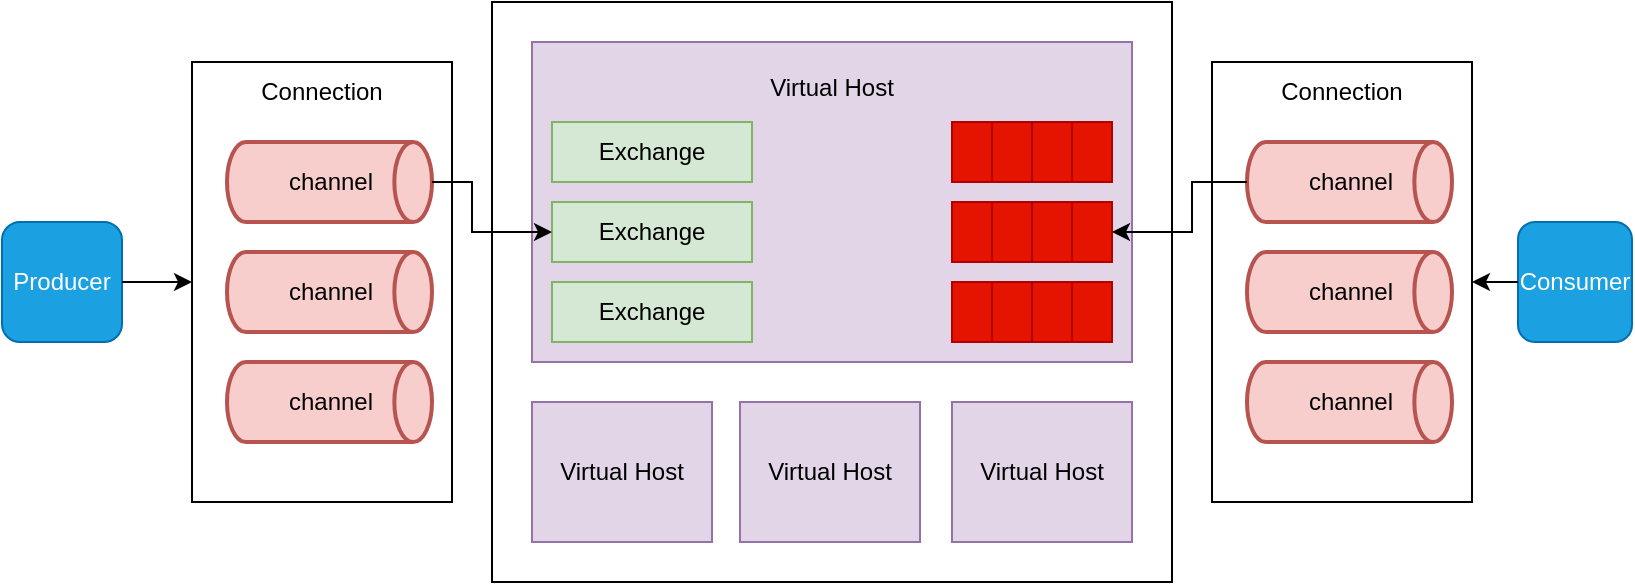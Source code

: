 <mxfile version="16.2.7" type="github">
  <diagram id="PSJOeMjNMGUrnxPs66qq" name="Page-1">
    <mxGraphModel dx="1261" dy="805" grid="1" gridSize="10" guides="1" tooltips="1" connect="1" arrows="1" fold="1" page="1" pageScale="1" pageWidth="827" pageHeight="1169" math="0" shadow="0">
      <root>
        <mxCell id="0" />
        <mxCell id="1" parent="0" />
        <mxCell id="qhdwFen5UYOYH1Ov315L-1" value="" style="rounded=0;whiteSpace=wrap;html=1;" vertex="1" parent="1">
          <mxGeometry x="100" y="230" width="130" height="220" as="geometry" />
        </mxCell>
        <mxCell id="qhdwFen5UYOYH1Ov315L-3" value="" style="rounded=0;whiteSpace=wrap;html=1;" vertex="1" parent="1">
          <mxGeometry x="250" y="200" width="340" height="290" as="geometry" />
        </mxCell>
        <mxCell id="qhdwFen5UYOYH1Ov315L-4" value="channel" style="strokeWidth=2;html=1;shape=mxgraph.flowchart.direct_data;whiteSpace=wrap;fillColor=#f8cecc;strokeColor=#b85450;" vertex="1" parent="1">
          <mxGeometry x="117.5" y="270" width="102.5" height="40" as="geometry" />
        </mxCell>
        <mxCell id="qhdwFen5UYOYH1Ov315L-5" value="channel" style="strokeWidth=2;html=1;shape=mxgraph.flowchart.direct_data;whiteSpace=wrap;fillColor=#f8cecc;strokeColor=#b85450;" vertex="1" parent="1">
          <mxGeometry x="117.5" y="325" width="102.5" height="40" as="geometry" />
        </mxCell>
        <mxCell id="qhdwFen5UYOYH1Ov315L-6" value="channel" style="strokeWidth=2;html=1;shape=mxgraph.flowchart.direct_data;whiteSpace=wrap;fillColor=#f8cecc;strokeColor=#b85450;" vertex="1" parent="1">
          <mxGeometry x="117.5" y="380" width="102.5" height="40" as="geometry" />
        </mxCell>
        <mxCell id="qhdwFen5UYOYH1Ov315L-7" value="" style="rounded=0;whiteSpace=wrap;html=1;" vertex="1" parent="1">
          <mxGeometry x="610" y="230" width="130" height="220" as="geometry" />
        </mxCell>
        <mxCell id="qhdwFen5UYOYH1Ov315L-8" value="channel" style="strokeWidth=2;html=1;shape=mxgraph.flowchart.direct_data;whiteSpace=wrap;fillColor=#f8cecc;strokeColor=#b85450;" vertex="1" parent="1">
          <mxGeometry x="627.5" y="270" width="102.5" height="40" as="geometry" />
        </mxCell>
        <mxCell id="qhdwFen5UYOYH1Ov315L-9" value="channel" style="strokeWidth=2;html=1;shape=mxgraph.flowchart.direct_data;whiteSpace=wrap;fillColor=#f8cecc;strokeColor=#b85450;" vertex="1" parent="1">
          <mxGeometry x="627.5" y="325" width="102.5" height="40" as="geometry" />
        </mxCell>
        <mxCell id="qhdwFen5UYOYH1Ov315L-10" value="channel" style="strokeWidth=2;html=1;shape=mxgraph.flowchart.direct_data;whiteSpace=wrap;fillColor=#f8cecc;strokeColor=#b85450;" vertex="1" parent="1">
          <mxGeometry x="627.5" y="380" width="102.5" height="40" as="geometry" />
        </mxCell>
        <mxCell id="qhdwFen5UYOYH1Ov315L-11" value="Producer" style="rounded=1;whiteSpace=wrap;html=1;fillColor=#1ba1e2;fontColor=#ffffff;strokeColor=#006EAF;" vertex="1" parent="1">
          <mxGeometry x="5" y="310" width="60" height="60" as="geometry" />
        </mxCell>
        <mxCell id="qhdwFen5UYOYH1Ov315L-13" value="Consumer" style="rounded=1;whiteSpace=wrap;html=1;fillColor=#1ba1e2;strokeColor=#006EAF;fontColor=#ffffff;" vertex="1" parent="1">
          <mxGeometry x="763" y="310" width="57" height="60" as="geometry" />
        </mxCell>
        <mxCell id="qhdwFen5UYOYH1Ov315L-14" value="Virtual Host" style="rounded=0;whiteSpace=wrap;html=1;fillColor=#e1d5e7;strokeColor=#9673a6;" vertex="1" parent="1">
          <mxGeometry x="270" y="400" width="90" height="70" as="geometry" />
        </mxCell>
        <mxCell id="qhdwFen5UYOYH1Ov315L-15" value="Virtual Host" style="rounded=0;whiteSpace=wrap;html=1;fillColor=#e1d5e7;strokeColor=#9673a6;" vertex="1" parent="1">
          <mxGeometry x="374" y="400" width="90" height="70" as="geometry" />
        </mxCell>
        <mxCell id="qhdwFen5UYOYH1Ov315L-16" value="Virtual Host" style="rounded=0;whiteSpace=wrap;html=1;fillColor=#e1d5e7;strokeColor=#9673a6;" vertex="1" parent="1">
          <mxGeometry x="480" y="400" width="90" height="70" as="geometry" />
        </mxCell>
        <mxCell id="qhdwFen5UYOYH1Ov315L-17" value="Virtual Host&lt;br&gt;&lt;br&gt;&lt;br&gt;&lt;br&gt;&lt;br&gt;&lt;br&gt;&lt;br&gt;&lt;br&gt;&lt;br&gt;" style="rounded=0;whiteSpace=wrap;html=1;fillColor=#e1d5e7;strokeColor=#9673a6;" vertex="1" parent="1">
          <mxGeometry x="270" y="220" width="300" height="160" as="geometry" />
        </mxCell>
        <mxCell id="qhdwFen5UYOYH1Ov315L-18" value="" style="endArrow=classic;html=1;rounded=0;exitX=1;exitY=0.5;exitDx=0;exitDy=0;entryX=0;entryY=0.5;entryDx=0;entryDy=0;" edge="1" parent="1" source="qhdwFen5UYOYH1Ov315L-11" target="qhdwFen5UYOYH1Ov315L-1">
          <mxGeometry width="50" height="50" relative="1" as="geometry">
            <mxPoint x="360" y="480" as="sourcePoint" />
            <mxPoint x="410" y="430" as="targetPoint" />
          </mxGeometry>
        </mxCell>
        <mxCell id="qhdwFen5UYOYH1Ov315L-19" value="" style="endArrow=classic;html=1;rounded=0;exitX=0;exitY=0.5;exitDx=0;exitDy=0;entryX=1;entryY=0.5;entryDx=0;entryDy=0;" edge="1" parent="1" source="qhdwFen5UYOYH1Ov315L-13" target="qhdwFen5UYOYH1Ov315L-7">
          <mxGeometry width="50" height="50" relative="1" as="geometry">
            <mxPoint x="360" y="480" as="sourcePoint" />
            <mxPoint x="740" y="510" as="targetPoint" />
          </mxGeometry>
        </mxCell>
        <mxCell id="qhdwFen5UYOYH1Ov315L-20" value="Exchange" style="rounded=0;whiteSpace=wrap;html=1;fillColor=#d5e8d4;strokeColor=#82b366;" vertex="1" parent="1">
          <mxGeometry x="280" y="260" width="100" height="30" as="geometry" />
        </mxCell>
        <mxCell id="qhdwFen5UYOYH1Ov315L-21" value="Exchange" style="rounded=0;whiteSpace=wrap;html=1;fillColor=#d5e8d4;strokeColor=#82b366;" vertex="1" parent="1">
          <mxGeometry x="280" y="300" width="100" height="30" as="geometry" />
        </mxCell>
        <mxCell id="qhdwFen5UYOYH1Ov315L-22" value="Exchange" style="rounded=0;whiteSpace=wrap;html=1;fillColor=#d5e8d4;strokeColor=#82b366;" vertex="1" parent="1">
          <mxGeometry x="280" y="340" width="100" height="30" as="geometry" />
        </mxCell>
        <mxCell id="qhdwFen5UYOYH1Ov315L-23" value="" style="rounded=0;whiteSpace=wrap;html=1;fillColor=#e51400;fontColor=#ffffff;strokeColor=#B20000;" vertex="1" parent="1">
          <mxGeometry x="480" y="260" width="80" height="30" as="geometry" />
        </mxCell>
        <mxCell id="qhdwFen5UYOYH1Ov315L-24" value="" style="endArrow=none;html=1;rounded=0;exitX=0.5;exitY=1;exitDx=0;exitDy=0;entryX=0.5;entryY=0;entryDx=0;entryDy=0;fillColor=#e51400;strokeColor=#B20000;" edge="1" parent="1" source="qhdwFen5UYOYH1Ov315L-23" target="qhdwFen5UYOYH1Ov315L-23">
          <mxGeometry width="50" height="50" relative="1" as="geometry">
            <mxPoint x="600" y="190" as="sourcePoint" />
            <mxPoint x="650" y="140" as="targetPoint" />
          </mxGeometry>
        </mxCell>
        <mxCell id="qhdwFen5UYOYH1Ov315L-25" value="" style="endArrow=none;html=1;rounded=0;exitX=0.75;exitY=1;exitDx=0;exitDy=0;entryX=0.75;entryY=0;entryDx=0;entryDy=0;fillColor=#e51400;strokeColor=#B20000;" edge="1" parent="1" source="qhdwFen5UYOYH1Ov315L-23" target="qhdwFen5UYOYH1Ov315L-23">
          <mxGeometry width="50" height="50" relative="1" as="geometry">
            <mxPoint x="356.85" y="290" as="sourcePoint" />
            <mxPoint x="356.85" y="260" as="targetPoint" />
          </mxGeometry>
        </mxCell>
        <mxCell id="qhdwFen5UYOYH1Ov315L-26" value="" style="endArrow=none;html=1;rounded=0;exitX=0.25;exitY=1;exitDx=0;exitDy=0;entryX=0.25;entryY=0;entryDx=0;entryDy=0;fillColor=#e51400;strokeColor=#B20000;" edge="1" parent="1" source="qhdwFen5UYOYH1Ov315L-23" target="qhdwFen5UYOYH1Ov315L-23">
          <mxGeometry width="50" height="50" relative="1" as="geometry">
            <mxPoint x="295.0" y="330" as="sourcePoint" />
            <mxPoint x="295.0" y="300" as="targetPoint" />
          </mxGeometry>
        </mxCell>
        <mxCell id="qhdwFen5UYOYH1Ov315L-28" value="" style="rounded=0;whiteSpace=wrap;html=1;fillColor=#e51400;fontColor=#ffffff;strokeColor=#B20000;" vertex="1" parent="1">
          <mxGeometry x="480" y="300" width="80" height="30" as="geometry" />
        </mxCell>
        <mxCell id="qhdwFen5UYOYH1Ov315L-29" value="" style="endArrow=none;html=1;rounded=0;exitX=0.5;exitY=1;exitDx=0;exitDy=0;entryX=0.5;entryY=0;entryDx=0;entryDy=0;fillColor=#e51400;strokeColor=#B20000;" edge="1" parent="1" source="qhdwFen5UYOYH1Ov315L-28" target="qhdwFen5UYOYH1Ov315L-28">
          <mxGeometry width="50" height="50" relative="1" as="geometry">
            <mxPoint x="600" y="230" as="sourcePoint" />
            <mxPoint x="650" y="180" as="targetPoint" />
          </mxGeometry>
        </mxCell>
        <mxCell id="qhdwFen5UYOYH1Ov315L-30" value="" style="endArrow=none;html=1;rounded=0;exitX=0.75;exitY=1;exitDx=0;exitDy=0;entryX=0.75;entryY=0;entryDx=0;entryDy=0;fillColor=#e51400;strokeColor=#B20000;" edge="1" parent="1" source="qhdwFen5UYOYH1Ov315L-28" target="qhdwFen5UYOYH1Ov315L-28">
          <mxGeometry width="50" height="50" relative="1" as="geometry">
            <mxPoint x="356.85" y="330" as="sourcePoint" />
            <mxPoint x="356.85" y="300" as="targetPoint" />
          </mxGeometry>
        </mxCell>
        <mxCell id="qhdwFen5UYOYH1Ov315L-31" value="" style="endArrow=none;html=1;rounded=0;exitX=0.25;exitY=1;exitDx=0;exitDy=0;entryX=0.25;entryY=0;entryDx=0;entryDy=0;fillColor=#e51400;strokeColor=#B20000;" edge="1" parent="1" source="qhdwFen5UYOYH1Ov315L-28" target="qhdwFen5UYOYH1Ov315L-28">
          <mxGeometry width="50" height="50" relative="1" as="geometry">
            <mxPoint x="295.0" y="370" as="sourcePoint" />
            <mxPoint x="295.0" y="340" as="targetPoint" />
          </mxGeometry>
        </mxCell>
        <mxCell id="qhdwFen5UYOYH1Ov315L-32" value="" style="rounded=0;whiteSpace=wrap;html=1;fillColor=#e51400;fontColor=#ffffff;strokeColor=#B20000;" vertex="1" parent="1">
          <mxGeometry x="480" y="340" width="80" height="30" as="geometry" />
        </mxCell>
        <mxCell id="qhdwFen5UYOYH1Ov315L-33" value="" style="endArrow=none;html=1;rounded=0;exitX=0.5;exitY=1;exitDx=0;exitDy=0;entryX=0.5;entryY=0;entryDx=0;entryDy=0;fillColor=#e51400;strokeColor=#B20000;" edge="1" parent="1" source="qhdwFen5UYOYH1Ov315L-32" target="qhdwFen5UYOYH1Ov315L-32">
          <mxGeometry width="50" height="50" relative="1" as="geometry">
            <mxPoint x="600" y="270" as="sourcePoint" />
            <mxPoint x="650" y="220" as="targetPoint" />
          </mxGeometry>
        </mxCell>
        <mxCell id="qhdwFen5UYOYH1Ov315L-34" value="" style="endArrow=none;html=1;rounded=0;exitX=0.75;exitY=1;exitDx=0;exitDy=0;entryX=0.75;entryY=0;entryDx=0;entryDy=0;fillColor=#e51400;strokeColor=#B20000;" edge="1" parent="1" source="qhdwFen5UYOYH1Ov315L-32" target="qhdwFen5UYOYH1Ov315L-32">
          <mxGeometry width="50" height="50" relative="1" as="geometry">
            <mxPoint x="356.85" y="370" as="sourcePoint" />
            <mxPoint x="356.85" y="340" as="targetPoint" />
          </mxGeometry>
        </mxCell>
        <mxCell id="qhdwFen5UYOYH1Ov315L-35" value="" style="endArrow=none;html=1;rounded=0;exitX=0.25;exitY=1;exitDx=0;exitDy=0;entryX=0.25;entryY=0;entryDx=0;entryDy=0;fillColor=#e51400;strokeColor=#B20000;" edge="1" parent="1" source="qhdwFen5UYOYH1Ov315L-32" target="qhdwFen5UYOYH1Ov315L-32">
          <mxGeometry width="50" height="50" relative="1" as="geometry">
            <mxPoint x="295.0" y="410" as="sourcePoint" />
            <mxPoint x="295.0" y="380" as="targetPoint" />
          </mxGeometry>
        </mxCell>
        <mxCell id="qhdwFen5UYOYH1Ov315L-37" style="edgeStyle=orthogonalEdgeStyle;rounded=0;orthogonalLoop=1;jettySize=auto;html=1;entryX=1;entryY=0.5;entryDx=0;entryDy=0;" edge="1" parent="1" source="qhdwFen5UYOYH1Ov315L-8" target="qhdwFen5UYOYH1Ov315L-28">
          <mxGeometry relative="1" as="geometry">
            <Array as="points">
              <mxPoint x="600" y="290" />
              <mxPoint x="600" y="315" />
            </Array>
          </mxGeometry>
        </mxCell>
        <mxCell id="qhdwFen5UYOYH1Ov315L-38" style="edgeStyle=orthogonalEdgeStyle;rounded=0;orthogonalLoop=1;jettySize=auto;html=1;entryX=0;entryY=0.5;entryDx=0;entryDy=0;" edge="1" parent="1" source="qhdwFen5UYOYH1Ov315L-4" target="qhdwFen5UYOYH1Ov315L-21">
          <mxGeometry relative="1" as="geometry">
            <Array as="points">
              <mxPoint x="240" y="290" />
              <mxPoint x="240" y="315" />
            </Array>
          </mxGeometry>
        </mxCell>
        <mxCell id="qhdwFen5UYOYH1Ov315L-39" value="Connection" style="text;html=1;strokeColor=none;fillColor=none;align=center;verticalAlign=middle;whiteSpace=wrap;rounded=0;" vertex="1" parent="1">
          <mxGeometry x="135" y="230" width="60" height="30" as="geometry" />
        </mxCell>
        <mxCell id="qhdwFen5UYOYH1Ov315L-41" value="Connection" style="text;html=1;strokeColor=none;fillColor=none;align=center;verticalAlign=middle;whiteSpace=wrap;rounded=0;" vertex="1" parent="1">
          <mxGeometry x="645" y="230" width="60" height="30" as="geometry" />
        </mxCell>
      </root>
    </mxGraphModel>
  </diagram>
</mxfile>
